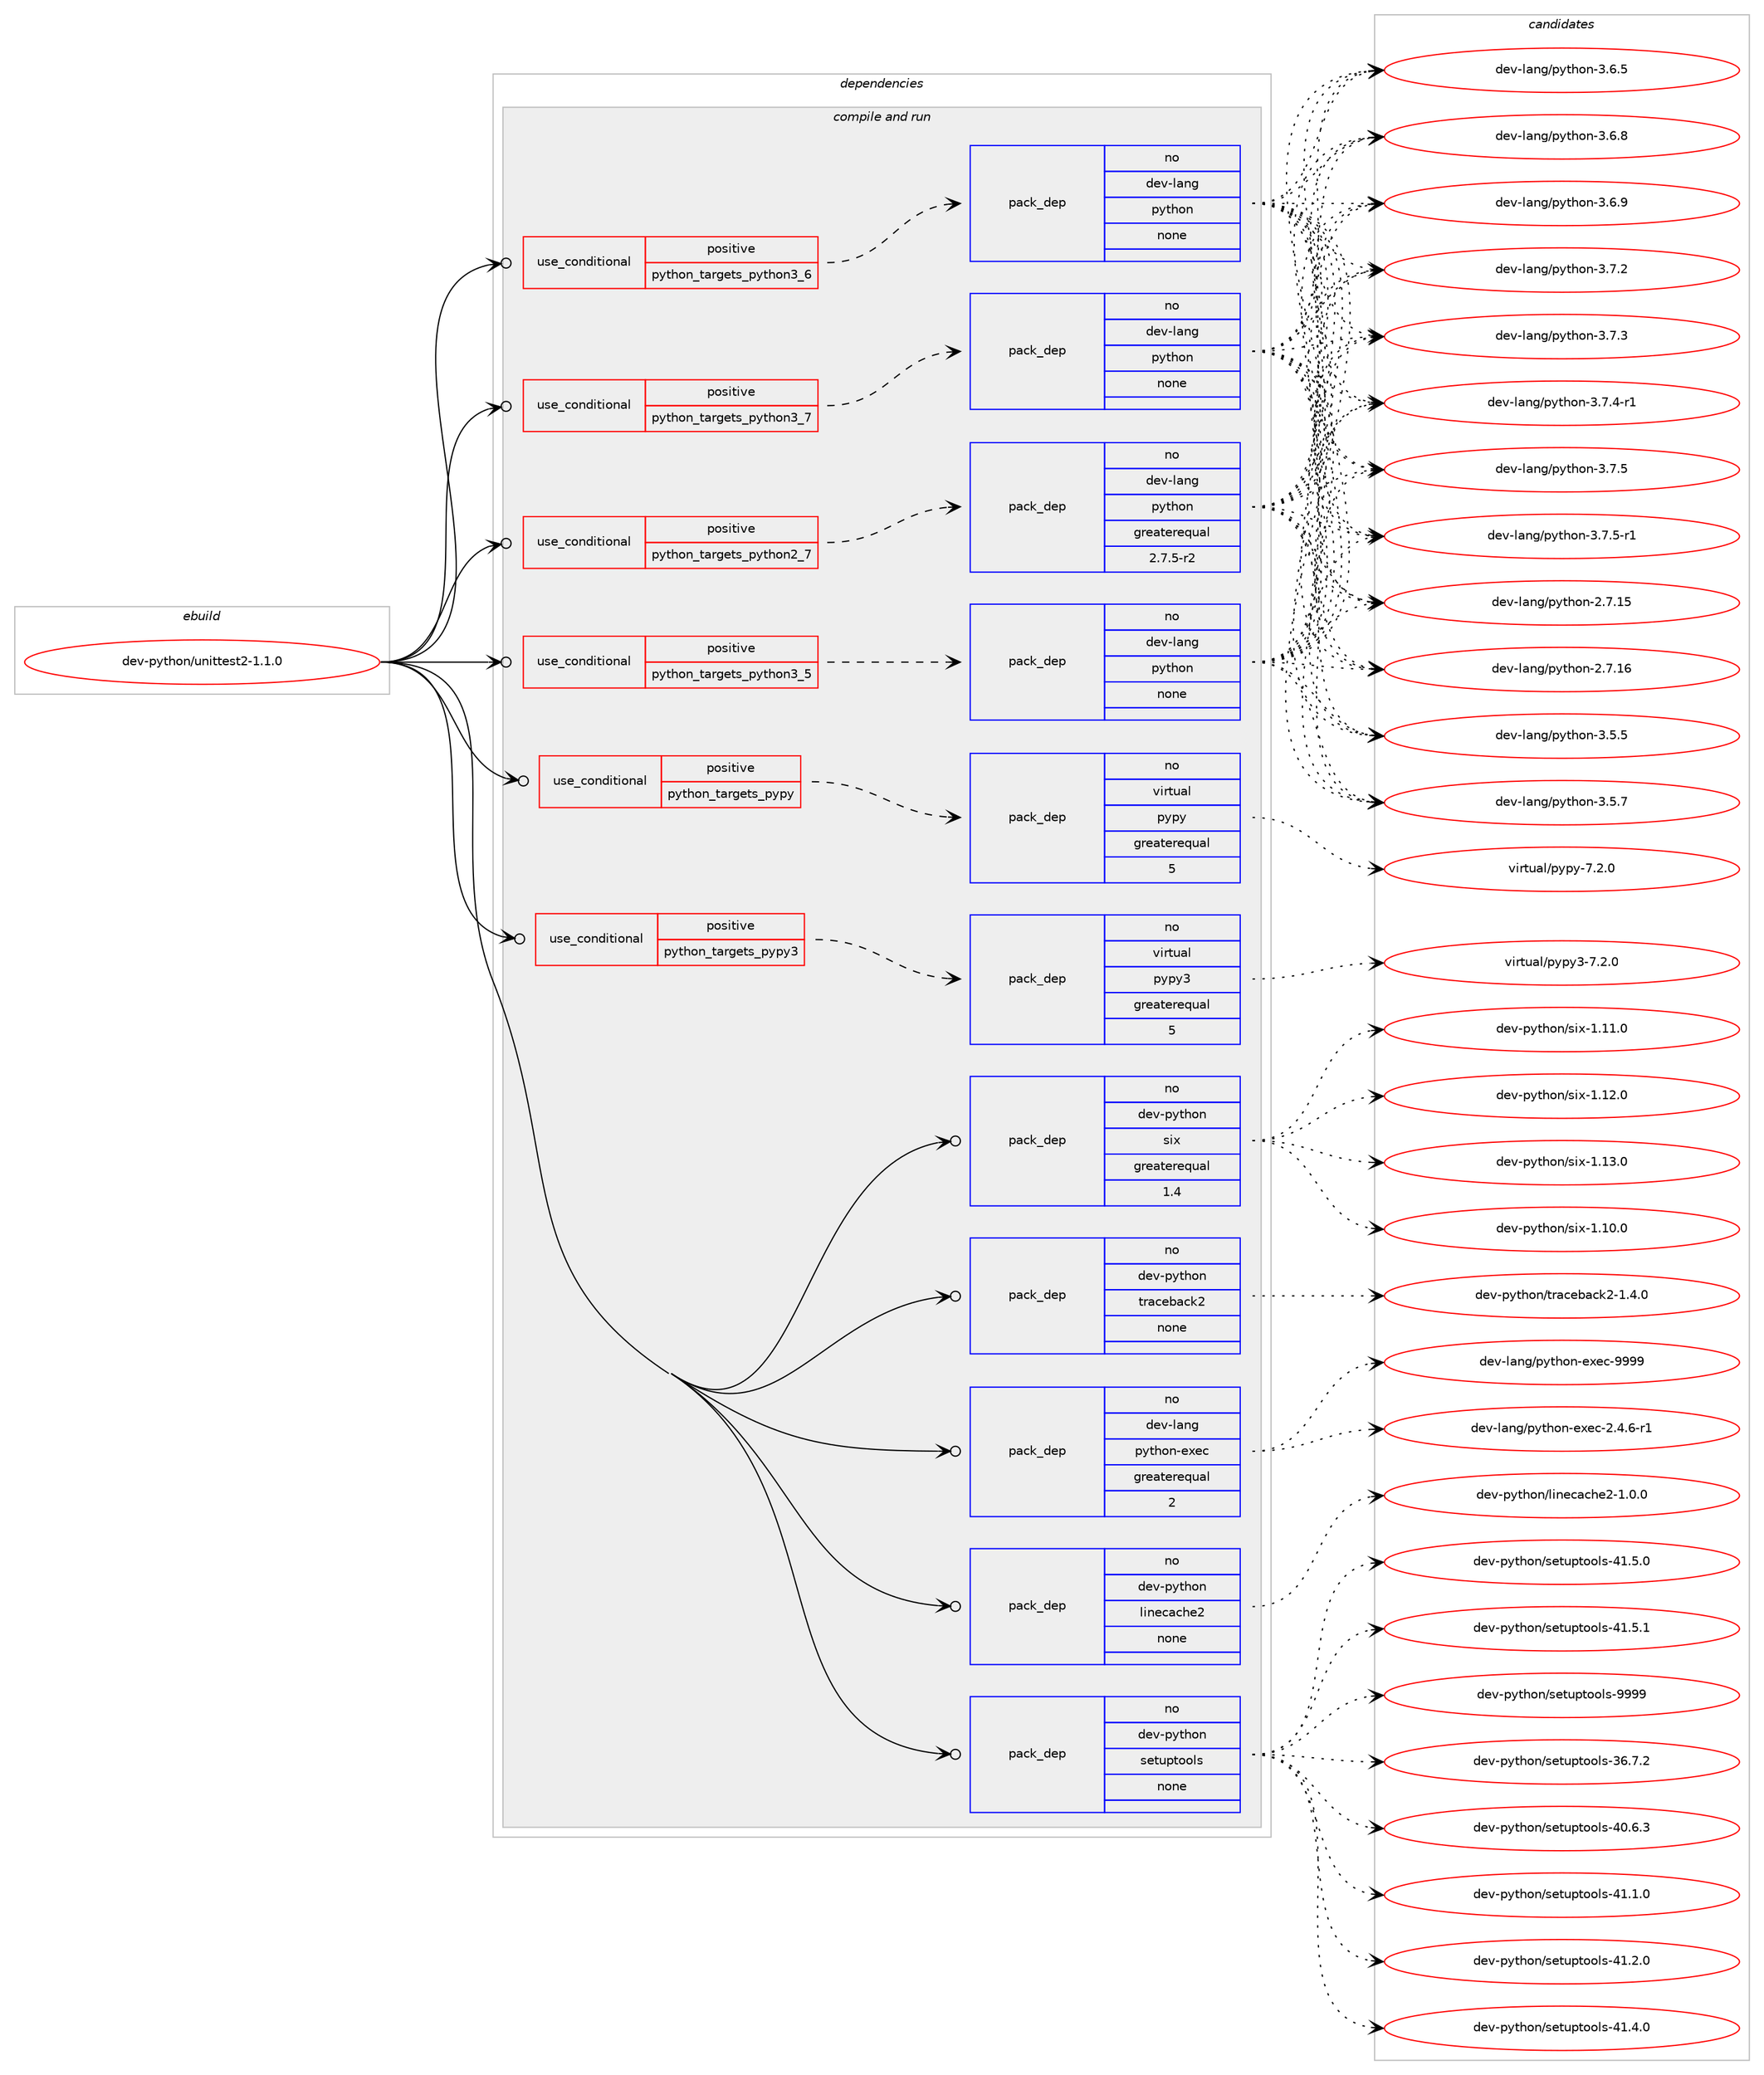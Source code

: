 digraph prolog {

# *************
# Graph options
# *************

newrank=true;
concentrate=true;
compound=true;
graph [rankdir=LR,fontname=Helvetica,fontsize=10,ranksep=1.5];#, ranksep=2.5, nodesep=0.2];
edge  [arrowhead=vee];
node  [fontname=Helvetica,fontsize=10];

# **********
# The ebuild
# **********

subgraph cluster_leftcol {
color=gray;
rank=same;
label=<<i>ebuild</i>>;
id [label="dev-python/unittest2-1.1.0", color=red, width=4, href="../dev-python/unittest2-1.1.0.svg"];
}

# ****************
# The dependencies
# ****************

subgraph cluster_midcol {
color=gray;
label=<<i>dependencies</i>>;
subgraph cluster_compile {
fillcolor="#eeeeee";
style=filled;
label=<<i>compile</i>>;
}
subgraph cluster_compileandrun {
fillcolor="#eeeeee";
style=filled;
label=<<i>compile and run</i>>;
subgraph cond150946 {
dependency642341 [label=<<TABLE BORDER="0" CELLBORDER="1" CELLSPACING="0" CELLPADDING="4"><TR><TD ROWSPAN="3" CELLPADDING="10">use_conditional</TD></TR><TR><TD>positive</TD></TR><TR><TD>python_targets_pypy</TD></TR></TABLE>>, shape=none, color=red];
subgraph pack479507 {
dependency642342 [label=<<TABLE BORDER="0" CELLBORDER="1" CELLSPACING="0" CELLPADDING="4" WIDTH="220"><TR><TD ROWSPAN="6" CELLPADDING="30">pack_dep</TD></TR><TR><TD WIDTH="110">no</TD></TR><TR><TD>virtual</TD></TR><TR><TD>pypy</TD></TR><TR><TD>greaterequal</TD></TR><TR><TD>5</TD></TR></TABLE>>, shape=none, color=blue];
}
dependency642341:e -> dependency642342:w [weight=20,style="dashed",arrowhead="vee"];
}
id:e -> dependency642341:w [weight=20,style="solid",arrowhead="odotvee"];
subgraph cond150947 {
dependency642343 [label=<<TABLE BORDER="0" CELLBORDER="1" CELLSPACING="0" CELLPADDING="4"><TR><TD ROWSPAN="3" CELLPADDING="10">use_conditional</TD></TR><TR><TD>positive</TD></TR><TR><TD>python_targets_pypy3</TD></TR></TABLE>>, shape=none, color=red];
subgraph pack479508 {
dependency642344 [label=<<TABLE BORDER="0" CELLBORDER="1" CELLSPACING="0" CELLPADDING="4" WIDTH="220"><TR><TD ROWSPAN="6" CELLPADDING="30">pack_dep</TD></TR><TR><TD WIDTH="110">no</TD></TR><TR><TD>virtual</TD></TR><TR><TD>pypy3</TD></TR><TR><TD>greaterequal</TD></TR><TR><TD>5</TD></TR></TABLE>>, shape=none, color=blue];
}
dependency642343:e -> dependency642344:w [weight=20,style="dashed",arrowhead="vee"];
}
id:e -> dependency642343:w [weight=20,style="solid",arrowhead="odotvee"];
subgraph cond150948 {
dependency642345 [label=<<TABLE BORDER="0" CELLBORDER="1" CELLSPACING="0" CELLPADDING="4"><TR><TD ROWSPAN="3" CELLPADDING="10">use_conditional</TD></TR><TR><TD>positive</TD></TR><TR><TD>python_targets_python2_7</TD></TR></TABLE>>, shape=none, color=red];
subgraph pack479509 {
dependency642346 [label=<<TABLE BORDER="0" CELLBORDER="1" CELLSPACING="0" CELLPADDING="4" WIDTH="220"><TR><TD ROWSPAN="6" CELLPADDING="30">pack_dep</TD></TR><TR><TD WIDTH="110">no</TD></TR><TR><TD>dev-lang</TD></TR><TR><TD>python</TD></TR><TR><TD>greaterequal</TD></TR><TR><TD>2.7.5-r2</TD></TR></TABLE>>, shape=none, color=blue];
}
dependency642345:e -> dependency642346:w [weight=20,style="dashed",arrowhead="vee"];
}
id:e -> dependency642345:w [weight=20,style="solid",arrowhead="odotvee"];
subgraph cond150949 {
dependency642347 [label=<<TABLE BORDER="0" CELLBORDER="1" CELLSPACING="0" CELLPADDING="4"><TR><TD ROWSPAN="3" CELLPADDING="10">use_conditional</TD></TR><TR><TD>positive</TD></TR><TR><TD>python_targets_python3_5</TD></TR></TABLE>>, shape=none, color=red];
subgraph pack479510 {
dependency642348 [label=<<TABLE BORDER="0" CELLBORDER="1" CELLSPACING="0" CELLPADDING="4" WIDTH="220"><TR><TD ROWSPAN="6" CELLPADDING="30">pack_dep</TD></TR><TR><TD WIDTH="110">no</TD></TR><TR><TD>dev-lang</TD></TR><TR><TD>python</TD></TR><TR><TD>none</TD></TR><TR><TD></TD></TR></TABLE>>, shape=none, color=blue];
}
dependency642347:e -> dependency642348:w [weight=20,style="dashed",arrowhead="vee"];
}
id:e -> dependency642347:w [weight=20,style="solid",arrowhead="odotvee"];
subgraph cond150950 {
dependency642349 [label=<<TABLE BORDER="0" CELLBORDER="1" CELLSPACING="0" CELLPADDING="4"><TR><TD ROWSPAN="3" CELLPADDING="10">use_conditional</TD></TR><TR><TD>positive</TD></TR><TR><TD>python_targets_python3_6</TD></TR></TABLE>>, shape=none, color=red];
subgraph pack479511 {
dependency642350 [label=<<TABLE BORDER="0" CELLBORDER="1" CELLSPACING="0" CELLPADDING="4" WIDTH="220"><TR><TD ROWSPAN="6" CELLPADDING="30">pack_dep</TD></TR><TR><TD WIDTH="110">no</TD></TR><TR><TD>dev-lang</TD></TR><TR><TD>python</TD></TR><TR><TD>none</TD></TR><TR><TD></TD></TR></TABLE>>, shape=none, color=blue];
}
dependency642349:e -> dependency642350:w [weight=20,style="dashed",arrowhead="vee"];
}
id:e -> dependency642349:w [weight=20,style="solid",arrowhead="odotvee"];
subgraph cond150951 {
dependency642351 [label=<<TABLE BORDER="0" CELLBORDER="1" CELLSPACING="0" CELLPADDING="4"><TR><TD ROWSPAN="3" CELLPADDING="10">use_conditional</TD></TR><TR><TD>positive</TD></TR><TR><TD>python_targets_python3_7</TD></TR></TABLE>>, shape=none, color=red];
subgraph pack479512 {
dependency642352 [label=<<TABLE BORDER="0" CELLBORDER="1" CELLSPACING="0" CELLPADDING="4" WIDTH="220"><TR><TD ROWSPAN="6" CELLPADDING="30">pack_dep</TD></TR><TR><TD WIDTH="110">no</TD></TR><TR><TD>dev-lang</TD></TR><TR><TD>python</TD></TR><TR><TD>none</TD></TR><TR><TD></TD></TR></TABLE>>, shape=none, color=blue];
}
dependency642351:e -> dependency642352:w [weight=20,style="dashed",arrowhead="vee"];
}
id:e -> dependency642351:w [weight=20,style="solid",arrowhead="odotvee"];
subgraph pack479513 {
dependency642353 [label=<<TABLE BORDER="0" CELLBORDER="1" CELLSPACING="0" CELLPADDING="4" WIDTH="220"><TR><TD ROWSPAN="6" CELLPADDING="30">pack_dep</TD></TR><TR><TD WIDTH="110">no</TD></TR><TR><TD>dev-lang</TD></TR><TR><TD>python-exec</TD></TR><TR><TD>greaterequal</TD></TR><TR><TD>2</TD></TR></TABLE>>, shape=none, color=blue];
}
id:e -> dependency642353:w [weight=20,style="solid",arrowhead="odotvee"];
subgraph pack479514 {
dependency642354 [label=<<TABLE BORDER="0" CELLBORDER="1" CELLSPACING="0" CELLPADDING="4" WIDTH="220"><TR><TD ROWSPAN="6" CELLPADDING="30">pack_dep</TD></TR><TR><TD WIDTH="110">no</TD></TR><TR><TD>dev-python</TD></TR><TR><TD>linecache2</TD></TR><TR><TD>none</TD></TR><TR><TD></TD></TR></TABLE>>, shape=none, color=blue];
}
id:e -> dependency642354:w [weight=20,style="solid",arrowhead="odotvee"];
subgraph pack479515 {
dependency642355 [label=<<TABLE BORDER="0" CELLBORDER="1" CELLSPACING="0" CELLPADDING="4" WIDTH="220"><TR><TD ROWSPAN="6" CELLPADDING="30">pack_dep</TD></TR><TR><TD WIDTH="110">no</TD></TR><TR><TD>dev-python</TD></TR><TR><TD>setuptools</TD></TR><TR><TD>none</TD></TR><TR><TD></TD></TR></TABLE>>, shape=none, color=blue];
}
id:e -> dependency642355:w [weight=20,style="solid",arrowhead="odotvee"];
subgraph pack479516 {
dependency642356 [label=<<TABLE BORDER="0" CELLBORDER="1" CELLSPACING="0" CELLPADDING="4" WIDTH="220"><TR><TD ROWSPAN="6" CELLPADDING="30">pack_dep</TD></TR><TR><TD WIDTH="110">no</TD></TR><TR><TD>dev-python</TD></TR><TR><TD>six</TD></TR><TR><TD>greaterequal</TD></TR><TR><TD>1.4</TD></TR></TABLE>>, shape=none, color=blue];
}
id:e -> dependency642356:w [weight=20,style="solid",arrowhead="odotvee"];
subgraph pack479517 {
dependency642357 [label=<<TABLE BORDER="0" CELLBORDER="1" CELLSPACING="0" CELLPADDING="4" WIDTH="220"><TR><TD ROWSPAN="6" CELLPADDING="30">pack_dep</TD></TR><TR><TD WIDTH="110">no</TD></TR><TR><TD>dev-python</TD></TR><TR><TD>traceback2</TD></TR><TR><TD>none</TD></TR><TR><TD></TD></TR></TABLE>>, shape=none, color=blue];
}
id:e -> dependency642357:w [weight=20,style="solid",arrowhead="odotvee"];
}
subgraph cluster_run {
fillcolor="#eeeeee";
style=filled;
label=<<i>run</i>>;
}
}

# **************
# The candidates
# **************

subgraph cluster_choices {
rank=same;
color=gray;
label=<<i>candidates</i>>;

subgraph choice479507 {
color=black;
nodesep=1;
choice1181051141161179710847112121112121455546504648 [label="virtual/pypy-7.2.0", color=red, width=4,href="../virtual/pypy-7.2.0.svg"];
dependency642342:e -> choice1181051141161179710847112121112121455546504648:w [style=dotted,weight="100"];
}
subgraph choice479508 {
color=black;
nodesep=1;
choice118105114116117971084711212111212151455546504648 [label="virtual/pypy3-7.2.0", color=red, width=4,href="../virtual/pypy3-7.2.0.svg"];
dependency642344:e -> choice118105114116117971084711212111212151455546504648:w [style=dotted,weight="100"];
}
subgraph choice479509 {
color=black;
nodesep=1;
choice10010111845108971101034711212111610411111045504655464953 [label="dev-lang/python-2.7.15", color=red, width=4,href="../dev-lang/python-2.7.15.svg"];
choice10010111845108971101034711212111610411111045504655464954 [label="dev-lang/python-2.7.16", color=red, width=4,href="../dev-lang/python-2.7.16.svg"];
choice100101118451089711010347112121116104111110455146534653 [label="dev-lang/python-3.5.5", color=red, width=4,href="../dev-lang/python-3.5.5.svg"];
choice100101118451089711010347112121116104111110455146534655 [label="dev-lang/python-3.5.7", color=red, width=4,href="../dev-lang/python-3.5.7.svg"];
choice100101118451089711010347112121116104111110455146544653 [label="dev-lang/python-3.6.5", color=red, width=4,href="../dev-lang/python-3.6.5.svg"];
choice100101118451089711010347112121116104111110455146544656 [label="dev-lang/python-3.6.8", color=red, width=4,href="../dev-lang/python-3.6.8.svg"];
choice100101118451089711010347112121116104111110455146544657 [label="dev-lang/python-3.6.9", color=red, width=4,href="../dev-lang/python-3.6.9.svg"];
choice100101118451089711010347112121116104111110455146554650 [label="dev-lang/python-3.7.2", color=red, width=4,href="../dev-lang/python-3.7.2.svg"];
choice100101118451089711010347112121116104111110455146554651 [label="dev-lang/python-3.7.3", color=red, width=4,href="../dev-lang/python-3.7.3.svg"];
choice1001011184510897110103471121211161041111104551465546524511449 [label="dev-lang/python-3.7.4-r1", color=red, width=4,href="../dev-lang/python-3.7.4-r1.svg"];
choice100101118451089711010347112121116104111110455146554653 [label="dev-lang/python-3.7.5", color=red, width=4,href="../dev-lang/python-3.7.5.svg"];
choice1001011184510897110103471121211161041111104551465546534511449 [label="dev-lang/python-3.7.5-r1", color=red, width=4,href="../dev-lang/python-3.7.5-r1.svg"];
dependency642346:e -> choice10010111845108971101034711212111610411111045504655464953:w [style=dotted,weight="100"];
dependency642346:e -> choice10010111845108971101034711212111610411111045504655464954:w [style=dotted,weight="100"];
dependency642346:e -> choice100101118451089711010347112121116104111110455146534653:w [style=dotted,weight="100"];
dependency642346:e -> choice100101118451089711010347112121116104111110455146534655:w [style=dotted,weight="100"];
dependency642346:e -> choice100101118451089711010347112121116104111110455146544653:w [style=dotted,weight="100"];
dependency642346:e -> choice100101118451089711010347112121116104111110455146544656:w [style=dotted,weight="100"];
dependency642346:e -> choice100101118451089711010347112121116104111110455146544657:w [style=dotted,weight="100"];
dependency642346:e -> choice100101118451089711010347112121116104111110455146554650:w [style=dotted,weight="100"];
dependency642346:e -> choice100101118451089711010347112121116104111110455146554651:w [style=dotted,weight="100"];
dependency642346:e -> choice1001011184510897110103471121211161041111104551465546524511449:w [style=dotted,weight="100"];
dependency642346:e -> choice100101118451089711010347112121116104111110455146554653:w [style=dotted,weight="100"];
dependency642346:e -> choice1001011184510897110103471121211161041111104551465546534511449:w [style=dotted,weight="100"];
}
subgraph choice479510 {
color=black;
nodesep=1;
choice10010111845108971101034711212111610411111045504655464953 [label="dev-lang/python-2.7.15", color=red, width=4,href="../dev-lang/python-2.7.15.svg"];
choice10010111845108971101034711212111610411111045504655464954 [label="dev-lang/python-2.7.16", color=red, width=4,href="../dev-lang/python-2.7.16.svg"];
choice100101118451089711010347112121116104111110455146534653 [label="dev-lang/python-3.5.5", color=red, width=4,href="../dev-lang/python-3.5.5.svg"];
choice100101118451089711010347112121116104111110455146534655 [label="dev-lang/python-3.5.7", color=red, width=4,href="../dev-lang/python-3.5.7.svg"];
choice100101118451089711010347112121116104111110455146544653 [label="dev-lang/python-3.6.5", color=red, width=4,href="../dev-lang/python-3.6.5.svg"];
choice100101118451089711010347112121116104111110455146544656 [label="dev-lang/python-3.6.8", color=red, width=4,href="../dev-lang/python-3.6.8.svg"];
choice100101118451089711010347112121116104111110455146544657 [label="dev-lang/python-3.6.9", color=red, width=4,href="../dev-lang/python-3.6.9.svg"];
choice100101118451089711010347112121116104111110455146554650 [label="dev-lang/python-3.7.2", color=red, width=4,href="../dev-lang/python-3.7.2.svg"];
choice100101118451089711010347112121116104111110455146554651 [label="dev-lang/python-3.7.3", color=red, width=4,href="../dev-lang/python-3.7.3.svg"];
choice1001011184510897110103471121211161041111104551465546524511449 [label="dev-lang/python-3.7.4-r1", color=red, width=4,href="../dev-lang/python-3.7.4-r1.svg"];
choice100101118451089711010347112121116104111110455146554653 [label="dev-lang/python-3.7.5", color=red, width=4,href="../dev-lang/python-3.7.5.svg"];
choice1001011184510897110103471121211161041111104551465546534511449 [label="dev-lang/python-3.7.5-r1", color=red, width=4,href="../dev-lang/python-3.7.5-r1.svg"];
dependency642348:e -> choice10010111845108971101034711212111610411111045504655464953:w [style=dotted,weight="100"];
dependency642348:e -> choice10010111845108971101034711212111610411111045504655464954:w [style=dotted,weight="100"];
dependency642348:e -> choice100101118451089711010347112121116104111110455146534653:w [style=dotted,weight="100"];
dependency642348:e -> choice100101118451089711010347112121116104111110455146534655:w [style=dotted,weight="100"];
dependency642348:e -> choice100101118451089711010347112121116104111110455146544653:w [style=dotted,weight="100"];
dependency642348:e -> choice100101118451089711010347112121116104111110455146544656:w [style=dotted,weight="100"];
dependency642348:e -> choice100101118451089711010347112121116104111110455146544657:w [style=dotted,weight="100"];
dependency642348:e -> choice100101118451089711010347112121116104111110455146554650:w [style=dotted,weight="100"];
dependency642348:e -> choice100101118451089711010347112121116104111110455146554651:w [style=dotted,weight="100"];
dependency642348:e -> choice1001011184510897110103471121211161041111104551465546524511449:w [style=dotted,weight="100"];
dependency642348:e -> choice100101118451089711010347112121116104111110455146554653:w [style=dotted,weight="100"];
dependency642348:e -> choice1001011184510897110103471121211161041111104551465546534511449:w [style=dotted,weight="100"];
}
subgraph choice479511 {
color=black;
nodesep=1;
choice10010111845108971101034711212111610411111045504655464953 [label="dev-lang/python-2.7.15", color=red, width=4,href="../dev-lang/python-2.7.15.svg"];
choice10010111845108971101034711212111610411111045504655464954 [label="dev-lang/python-2.7.16", color=red, width=4,href="../dev-lang/python-2.7.16.svg"];
choice100101118451089711010347112121116104111110455146534653 [label="dev-lang/python-3.5.5", color=red, width=4,href="../dev-lang/python-3.5.5.svg"];
choice100101118451089711010347112121116104111110455146534655 [label="dev-lang/python-3.5.7", color=red, width=4,href="../dev-lang/python-3.5.7.svg"];
choice100101118451089711010347112121116104111110455146544653 [label="dev-lang/python-3.6.5", color=red, width=4,href="../dev-lang/python-3.6.5.svg"];
choice100101118451089711010347112121116104111110455146544656 [label="dev-lang/python-3.6.8", color=red, width=4,href="../dev-lang/python-3.6.8.svg"];
choice100101118451089711010347112121116104111110455146544657 [label="dev-lang/python-3.6.9", color=red, width=4,href="../dev-lang/python-3.6.9.svg"];
choice100101118451089711010347112121116104111110455146554650 [label="dev-lang/python-3.7.2", color=red, width=4,href="../dev-lang/python-3.7.2.svg"];
choice100101118451089711010347112121116104111110455146554651 [label="dev-lang/python-3.7.3", color=red, width=4,href="../dev-lang/python-3.7.3.svg"];
choice1001011184510897110103471121211161041111104551465546524511449 [label="dev-lang/python-3.7.4-r1", color=red, width=4,href="../dev-lang/python-3.7.4-r1.svg"];
choice100101118451089711010347112121116104111110455146554653 [label="dev-lang/python-3.7.5", color=red, width=4,href="../dev-lang/python-3.7.5.svg"];
choice1001011184510897110103471121211161041111104551465546534511449 [label="dev-lang/python-3.7.5-r1", color=red, width=4,href="../dev-lang/python-3.7.5-r1.svg"];
dependency642350:e -> choice10010111845108971101034711212111610411111045504655464953:w [style=dotted,weight="100"];
dependency642350:e -> choice10010111845108971101034711212111610411111045504655464954:w [style=dotted,weight="100"];
dependency642350:e -> choice100101118451089711010347112121116104111110455146534653:w [style=dotted,weight="100"];
dependency642350:e -> choice100101118451089711010347112121116104111110455146534655:w [style=dotted,weight="100"];
dependency642350:e -> choice100101118451089711010347112121116104111110455146544653:w [style=dotted,weight="100"];
dependency642350:e -> choice100101118451089711010347112121116104111110455146544656:w [style=dotted,weight="100"];
dependency642350:e -> choice100101118451089711010347112121116104111110455146544657:w [style=dotted,weight="100"];
dependency642350:e -> choice100101118451089711010347112121116104111110455146554650:w [style=dotted,weight="100"];
dependency642350:e -> choice100101118451089711010347112121116104111110455146554651:w [style=dotted,weight="100"];
dependency642350:e -> choice1001011184510897110103471121211161041111104551465546524511449:w [style=dotted,weight="100"];
dependency642350:e -> choice100101118451089711010347112121116104111110455146554653:w [style=dotted,weight="100"];
dependency642350:e -> choice1001011184510897110103471121211161041111104551465546534511449:w [style=dotted,weight="100"];
}
subgraph choice479512 {
color=black;
nodesep=1;
choice10010111845108971101034711212111610411111045504655464953 [label="dev-lang/python-2.7.15", color=red, width=4,href="../dev-lang/python-2.7.15.svg"];
choice10010111845108971101034711212111610411111045504655464954 [label="dev-lang/python-2.7.16", color=red, width=4,href="../dev-lang/python-2.7.16.svg"];
choice100101118451089711010347112121116104111110455146534653 [label="dev-lang/python-3.5.5", color=red, width=4,href="../dev-lang/python-3.5.5.svg"];
choice100101118451089711010347112121116104111110455146534655 [label="dev-lang/python-3.5.7", color=red, width=4,href="../dev-lang/python-3.5.7.svg"];
choice100101118451089711010347112121116104111110455146544653 [label="dev-lang/python-3.6.5", color=red, width=4,href="../dev-lang/python-3.6.5.svg"];
choice100101118451089711010347112121116104111110455146544656 [label="dev-lang/python-3.6.8", color=red, width=4,href="../dev-lang/python-3.6.8.svg"];
choice100101118451089711010347112121116104111110455146544657 [label="dev-lang/python-3.6.9", color=red, width=4,href="../dev-lang/python-3.6.9.svg"];
choice100101118451089711010347112121116104111110455146554650 [label="dev-lang/python-3.7.2", color=red, width=4,href="../dev-lang/python-3.7.2.svg"];
choice100101118451089711010347112121116104111110455146554651 [label="dev-lang/python-3.7.3", color=red, width=4,href="../dev-lang/python-3.7.3.svg"];
choice1001011184510897110103471121211161041111104551465546524511449 [label="dev-lang/python-3.7.4-r1", color=red, width=4,href="../dev-lang/python-3.7.4-r1.svg"];
choice100101118451089711010347112121116104111110455146554653 [label="dev-lang/python-3.7.5", color=red, width=4,href="../dev-lang/python-3.7.5.svg"];
choice1001011184510897110103471121211161041111104551465546534511449 [label="dev-lang/python-3.7.5-r1", color=red, width=4,href="../dev-lang/python-3.7.5-r1.svg"];
dependency642352:e -> choice10010111845108971101034711212111610411111045504655464953:w [style=dotted,weight="100"];
dependency642352:e -> choice10010111845108971101034711212111610411111045504655464954:w [style=dotted,weight="100"];
dependency642352:e -> choice100101118451089711010347112121116104111110455146534653:w [style=dotted,weight="100"];
dependency642352:e -> choice100101118451089711010347112121116104111110455146534655:w [style=dotted,weight="100"];
dependency642352:e -> choice100101118451089711010347112121116104111110455146544653:w [style=dotted,weight="100"];
dependency642352:e -> choice100101118451089711010347112121116104111110455146544656:w [style=dotted,weight="100"];
dependency642352:e -> choice100101118451089711010347112121116104111110455146544657:w [style=dotted,weight="100"];
dependency642352:e -> choice100101118451089711010347112121116104111110455146554650:w [style=dotted,weight="100"];
dependency642352:e -> choice100101118451089711010347112121116104111110455146554651:w [style=dotted,weight="100"];
dependency642352:e -> choice1001011184510897110103471121211161041111104551465546524511449:w [style=dotted,weight="100"];
dependency642352:e -> choice100101118451089711010347112121116104111110455146554653:w [style=dotted,weight="100"];
dependency642352:e -> choice1001011184510897110103471121211161041111104551465546534511449:w [style=dotted,weight="100"];
}
subgraph choice479513 {
color=black;
nodesep=1;
choice10010111845108971101034711212111610411111045101120101994550465246544511449 [label="dev-lang/python-exec-2.4.6-r1", color=red, width=4,href="../dev-lang/python-exec-2.4.6-r1.svg"];
choice10010111845108971101034711212111610411111045101120101994557575757 [label="dev-lang/python-exec-9999", color=red, width=4,href="../dev-lang/python-exec-9999.svg"];
dependency642353:e -> choice10010111845108971101034711212111610411111045101120101994550465246544511449:w [style=dotted,weight="100"];
dependency642353:e -> choice10010111845108971101034711212111610411111045101120101994557575757:w [style=dotted,weight="100"];
}
subgraph choice479514 {
color=black;
nodesep=1;
choice100101118451121211161041111104710810511010199979910410150454946484648 [label="dev-python/linecache2-1.0.0", color=red, width=4,href="../dev-python/linecache2-1.0.0.svg"];
dependency642354:e -> choice100101118451121211161041111104710810511010199979910410150454946484648:w [style=dotted,weight="100"];
}
subgraph choice479515 {
color=black;
nodesep=1;
choice100101118451121211161041111104711510111611711211611111110811545515446554650 [label="dev-python/setuptools-36.7.2", color=red, width=4,href="../dev-python/setuptools-36.7.2.svg"];
choice100101118451121211161041111104711510111611711211611111110811545524846544651 [label="dev-python/setuptools-40.6.3", color=red, width=4,href="../dev-python/setuptools-40.6.3.svg"];
choice100101118451121211161041111104711510111611711211611111110811545524946494648 [label="dev-python/setuptools-41.1.0", color=red, width=4,href="../dev-python/setuptools-41.1.0.svg"];
choice100101118451121211161041111104711510111611711211611111110811545524946504648 [label="dev-python/setuptools-41.2.0", color=red, width=4,href="../dev-python/setuptools-41.2.0.svg"];
choice100101118451121211161041111104711510111611711211611111110811545524946524648 [label="dev-python/setuptools-41.4.0", color=red, width=4,href="../dev-python/setuptools-41.4.0.svg"];
choice100101118451121211161041111104711510111611711211611111110811545524946534648 [label="dev-python/setuptools-41.5.0", color=red, width=4,href="../dev-python/setuptools-41.5.0.svg"];
choice100101118451121211161041111104711510111611711211611111110811545524946534649 [label="dev-python/setuptools-41.5.1", color=red, width=4,href="../dev-python/setuptools-41.5.1.svg"];
choice10010111845112121116104111110471151011161171121161111111081154557575757 [label="dev-python/setuptools-9999", color=red, width=4,href="../dev-python/setuptools-9999.svg"];
dependency642355:e -> choice100101118451121211161041111104711510111611711211611111110811545515446554650:w [style=dotted,weight="100"];
dependency642355:e -> choice100101118451121211161041111104711510111611711211611111110811545524846544651:w [style=dotted,weight="100"];
dependency642355:e -> choice100101118451121211161041111104711510111611711211611111110811545524946494648:w [style=dotted,weight="100"];
dependency642355:e -> choice100101118451121211161041111104711510111611711211611111110811545524946504648:w [style=dotted,weight="100"];
dependency642355:e -> choice100101118451121211161041111104711510111611711211611111110811545524946524648:w [style=dotted,weight="100"];
dependency642355:e -> choice100101118451121211161041111104711510111611711211611111110811545524946534648:w [style=dotted,weight="100"];
dependency642355:e -> choice100101118451121211161041111104711510111611711211611111110811545524946534649:w [style=dotted,weight="100"];
dependency642355:e -> choice10010111845112121116104111110471151011161171121161111111081154557575757:w [style=dotted,weight="100"];
}
subgraph choice479516 {
color=black;
nodesep=1;
choice100101118451121211161041111104711510512045494649484648 [label="dev-python/six-1.10.0", color=red, width=4,href="../dev-python/six-1.10.0.svg"];
choice100101118451121211161041111104711510512045494649494648 [label="dev-python/six-1.11.0", color=red, width=4,href="../dev-python/six-1.11.0.svg"];
choice100101118451121211161041111104711510512045494649504648 [label="dev-python/six-1.12.0", color=red, width=4,href="../dev-python/six-1.12.0.svg"];
choice100101118451121211161041111104711510512045494649514648 [label="dev-python/six-1.13.0", color=red, width=4,href="../dev-python/six-1.13.0.svg"];
dependency642356:e -> choice100101118451121211161041111104711510512045494649484648:w [style=dotted,weight="100"];
dependency642356:e -> choice100101118451121211161041111104711510512045494649494648:w [style=dotted,weight="100"];
dependency642356:e -> choice100101118451121211161041111104711510512045494649504648:w [style=dotted,weight="100"];
dependency642356:e -> choice100101118451121211161041111104711510512045494649514648:w [style=dotted,weight="100"];
}
subgraph choice479517 {
color=black;
nodesep=1;
choice1001011184511212111610411111047116114979910198979910750454946524648 [label="dev-python/traceback2-1.4.0", color=red, width=4,href="../dev-python/traceback2-1.4.0.svg"];
dependency642357:e -> choice1001011184511212111610411111047116114979910198979910750454946524648:w [style=dotted,weight="100"];
}
}

}
